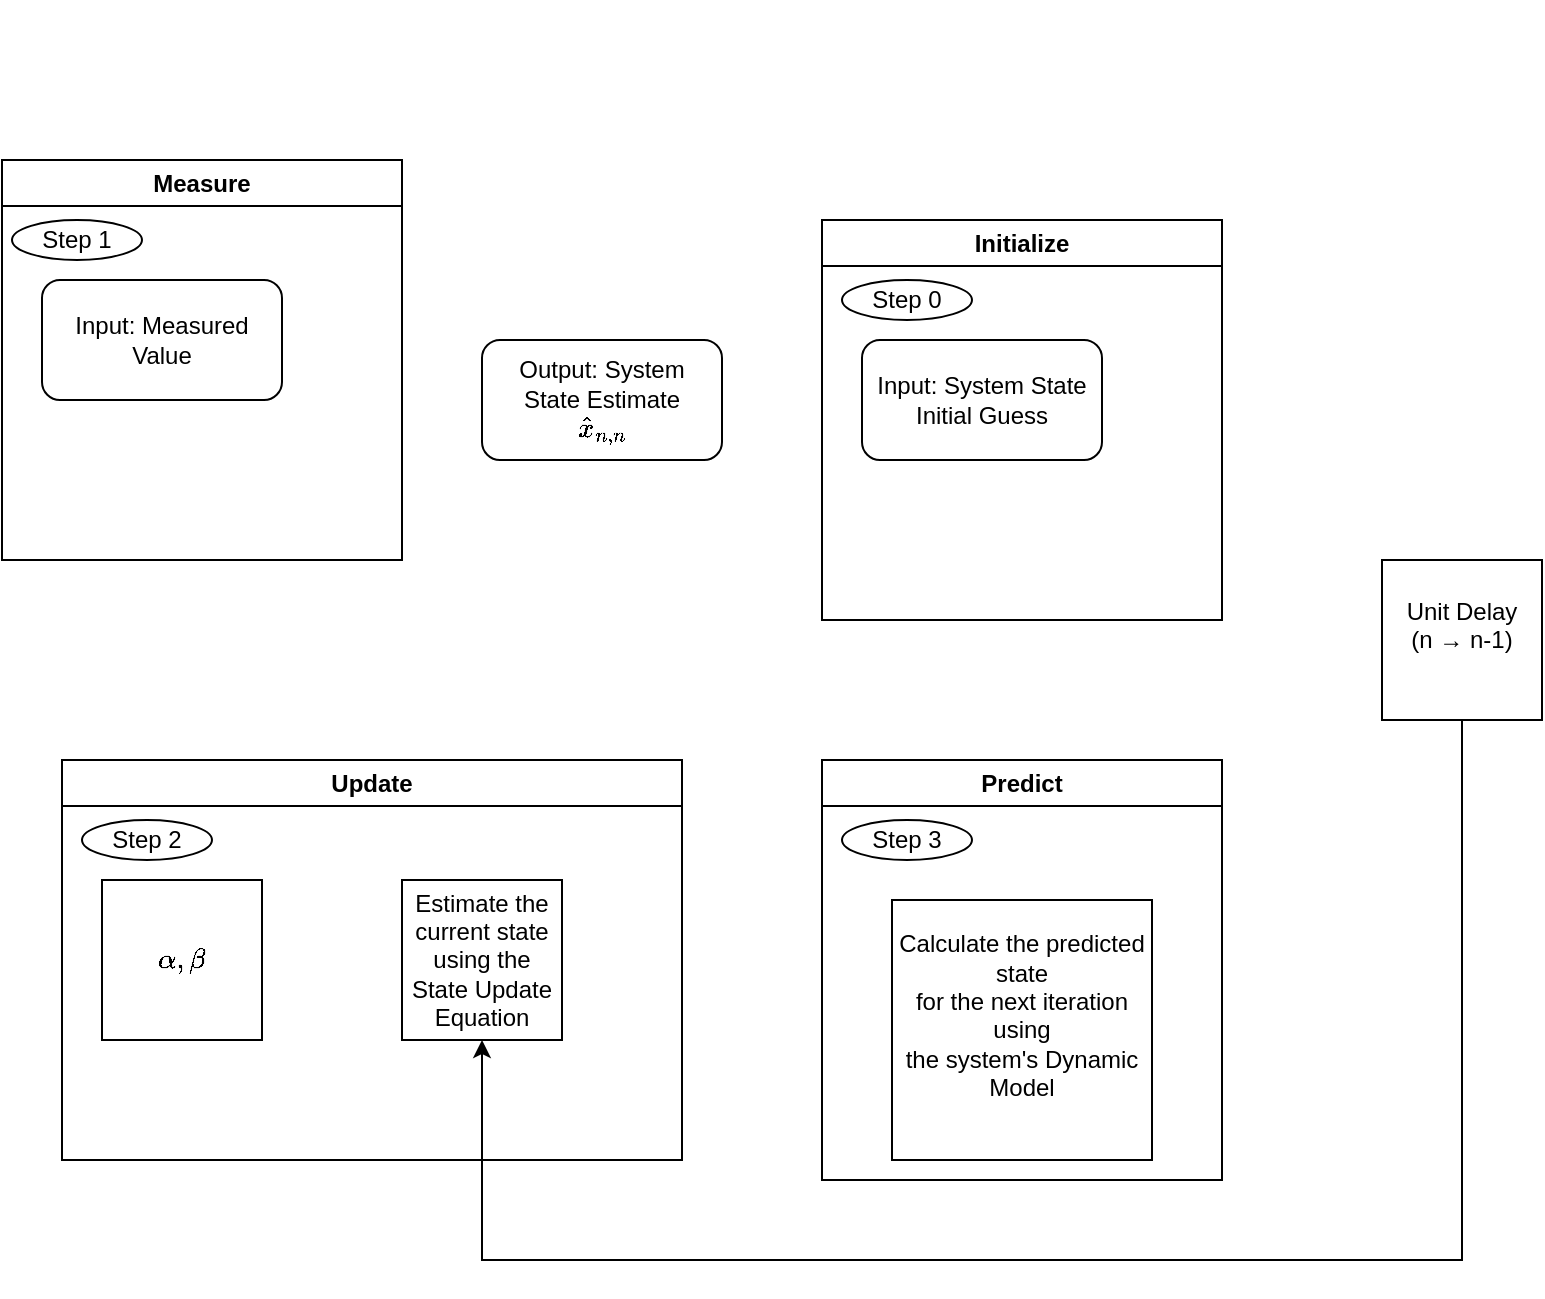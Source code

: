 <mxfile version="24.7.7">
  <diagram name="Page-1" id="5M7yp7-hpiBNghgPRTop">
    <mxGraphModel dx="1368" dy="790" grid="1" gridSize="10" guides="1" tooltips="1" connect="1" arrows="1" fold="1" page="1" pageScale="1" pageWidth="850" pageHeight="1100" math="1" shadow="0">
      <root>
        <mxCell id="0" />
        <mxCell id="1" parent="0" />
        <mxCell id="EmhOjS3qAjuYPkBUFN73-1" value="Measure" style="swimlane;whiteSpace=wrap;html=1;" vertex="1" parent="1">
          <mxGeometry x="30" y="240" width="200" height="200" as="geometry" />
        </mxCell>
        <mxCell id="EmhOjS3qAjuYPkBUFN73-10" value="Step 1" style="ellipse;whiteSpace=wrap;html=1;" vertex="1" parent="EmhOjS3qAjuYPkBUFN73-1">
          <mxGeometry x="5" y="30" width="65" height="20" as="geometry" />
        </mxCell>
        <mxCell id="EmhOjS3qAjuYPkBUFN73-14" value="Input: Measured Value" style="rounded=1;whiteSpace=wrap;html=1;" vertex="1" parent="EmhOjS3qAjuYPkBUFN73-1">
          <mxGeometry x="20" y="60" width="120" height="60" as="geometry" />
        </mxCell>
        <mxCell id="EmhOjS3qAjuYPkBUFN73-2" value="Initialize" style="swimlane;whiteSpace=wrap;html=1;" vertex="1" parent="1">
          <mxGeometry x="440" y="270" width="200" height="200" as="geometry" />
        </mxCell>
        <mxCell id="EmhOjS3qAjuYPkBUFN73-11" value="Step 0" style="ellipse;whiteSpace=wrap;html=1;" vertex="1" parent="EmhOjS3qAjuYPkBUFN73-2">
          <mxGeometry x="10" y="30" width="65" height="20" as="geometry" />
        </mxCell>
        <mxCell id="EmhOjS3qAjuYPkBUFN73-15" value="Input: System State&lt;br&gt;Initial Guess" style="rounded=1;whiteSpace=wrap;html=1;" vertex="1" parent="EmhOjS3qAjuYPkBUFN73-2">
          <mxGeometry x="20" y="60" width="120" height="60" as="geometry" />
        </mxCell>
        <mxCell id="EmhOjS3qAjuYPkBUFN73-3" value="Update" style="swimlane;whiteSpace=wrap;html=1;" vertex="1" parent="1">
          <mxGeometry x="60" y="540" width="310" height="200" as="geometry" />
        </mxCell>
        <mxCell id="EmhOjS3qAjuYPkBUFN73-5" value="\(\alpha, \beta\)" style="whiteSpace=wrap;html=1;aspect=fixed;" vertex="1" parent="EmhOjS3qAjuYPkBUFN73-3">
          <mxGeometry x="20" y="60" width="80" height="80" as="geometry" />
        </mxCell>
        <mxCell id="EmhOjS3qAjuYPkBUFN73-6" value="Estimate the current state&#xa;using the State Update Equation" style="whiteSpace=wrap;html=1;aspect=fixed;" vertex="1" parent="EmhOjS3qAjuYPkBUFN73-3">
          <mxGeometry x="170" y="60" width="80" height="80" as="geometry" />
        </mxCell>
        <mxCell id="EmhOjS3qAjuYPkBUFN73-12" value="Step 2" style="ellipse;whiteSpace=wrap;html=1;" vertex="1" parent="EmhOjS3qAjuYPkBUFN73-3">
          <mxGeometry x="10" y="30" width="65" height="20" as="geometry" />
        </mxCell>
        <mxCell id="EmhOjS3qAjuYPkBUFN73-4" value="Predict" style="swimlane;whiteSpace=wrap;html=1;" vertex="1" parent="1">
          <mxGeometry x="440" y="540" width="200" height="210" as="geometry" />
        </mxCell>
        <mxCell id="EmhOjS3qAjuYPkBUFN73-9" value="Calculate the predicted state&lt;br&gt;for the next iteration using&lt;br&gt;the system&#39;s Dynamic Model&lt;div&gt;&lt;br/&gt;&lt;/div&gt;" style="whiteSpace=wrap;html=1;aspect=fixed;" vertex="1" parent="EmhOjS3qAjuYPkBUFN73-4">
          <mxGeometry x="35" y="70" width="130" height="130" as="geometry" />
        </mxCell>
        <mxCell id="EmhOjS3qAjuYPkBUFN73-13" value="Step 3" style="ellipse;whiteSpace=wrap;html=1;" vertex="1" parent="EmhOjS3qAjuYPkBUFN73-4">
          <mxGeometry x="10" y="30" width="65" height="20" as="geometry" />
        </mxCell>
        <mxCell id="EmhOjS3qAjuYPkBUFN73-16" value="Output: System&lt;br&gt;State Estimate&lt;div&gt;\(\hat{x}_{n,n}\)&lt;/div&gt;" style="rounded=1;whiteSpace=wrap;html=1;" vertex="1" parent="1">
          <mxGeometry x="270" y="330" width="120" height="60" as="geometry" />
        </mxCell>
        <mxCell id="EmhOjS3qAjuYPkBUFN73-23" style="edgeStyle=orthogonalEdgeStyle;rounded=0;orthogonalLoop=1;jettySize=auto;html=1;entryX=0.5;entryY=1;entryDx=0;entryDy=0;" edge="1" parent="1" source="EmhOjS3qAjuYPkBUFN73-21" target="EmhOjS3qAjuYPkBUFN73-6">
          <mxGeometry relative="1" as="geometry">
            <Array as="points">
              <mxPoint x="760" y="790" />
              <mxPoint x="270" y="790" />
            </Array>
          </mxGeometry>
        </mxCell>
        <mxCell id="EmhOjS3qAjuYPkBUFN73-25" value="&lt;div&gt;&lt;br&gt;&lt;/div&gt;&lt;div&gt;&lt;br&gt;&lt;/div&gt;" style="edgeLabel;html=1;align=center;verticalAlign=middle;resizable=0;points=[];" vertex="1" connectable="0" parent="EmhOjS3qAjuYPkBUFN73-23">
          <mxGeometry x="0.16" y="5" relative="1" as="geometry">
            <mxPoint as="offset" />
          </mxGeometry>
        </mxCell>
        <mxCell id="EmhOjS3qAjuYPkBUFN73-21" value="Unit Delay&lt;br&gt;(n → n-1)&lt;div&gt;&lt;br/&gt;&lt;/div&gt;" style="whiteSpace=wrap;html=1;aspect=fixed;" vertex="1" parent="1">
          <mxGeometry x="720" y="440" width="80" height="80" as="geometry" />
        </mxCell>
        <mxCell id="EmhOjS3qAjuYPkBUFN73-28" value="&lt;div&gt;&lt;br&gt;&lt;/div&gt;&lt;div&gt;&lt;br&gt;&lt;/div&gt;" style="text;html=1;align=center;verticalAlign=middle;whiteSpace=wrap;rounded=0;" vertex="1" parent="1">
          <mxGeometry x="100" y="160" width="60" height="30" as="geometry" />
        </mxCell>
      </root>
    </mxGraphModel>
  </diagram>
</mxfile>
